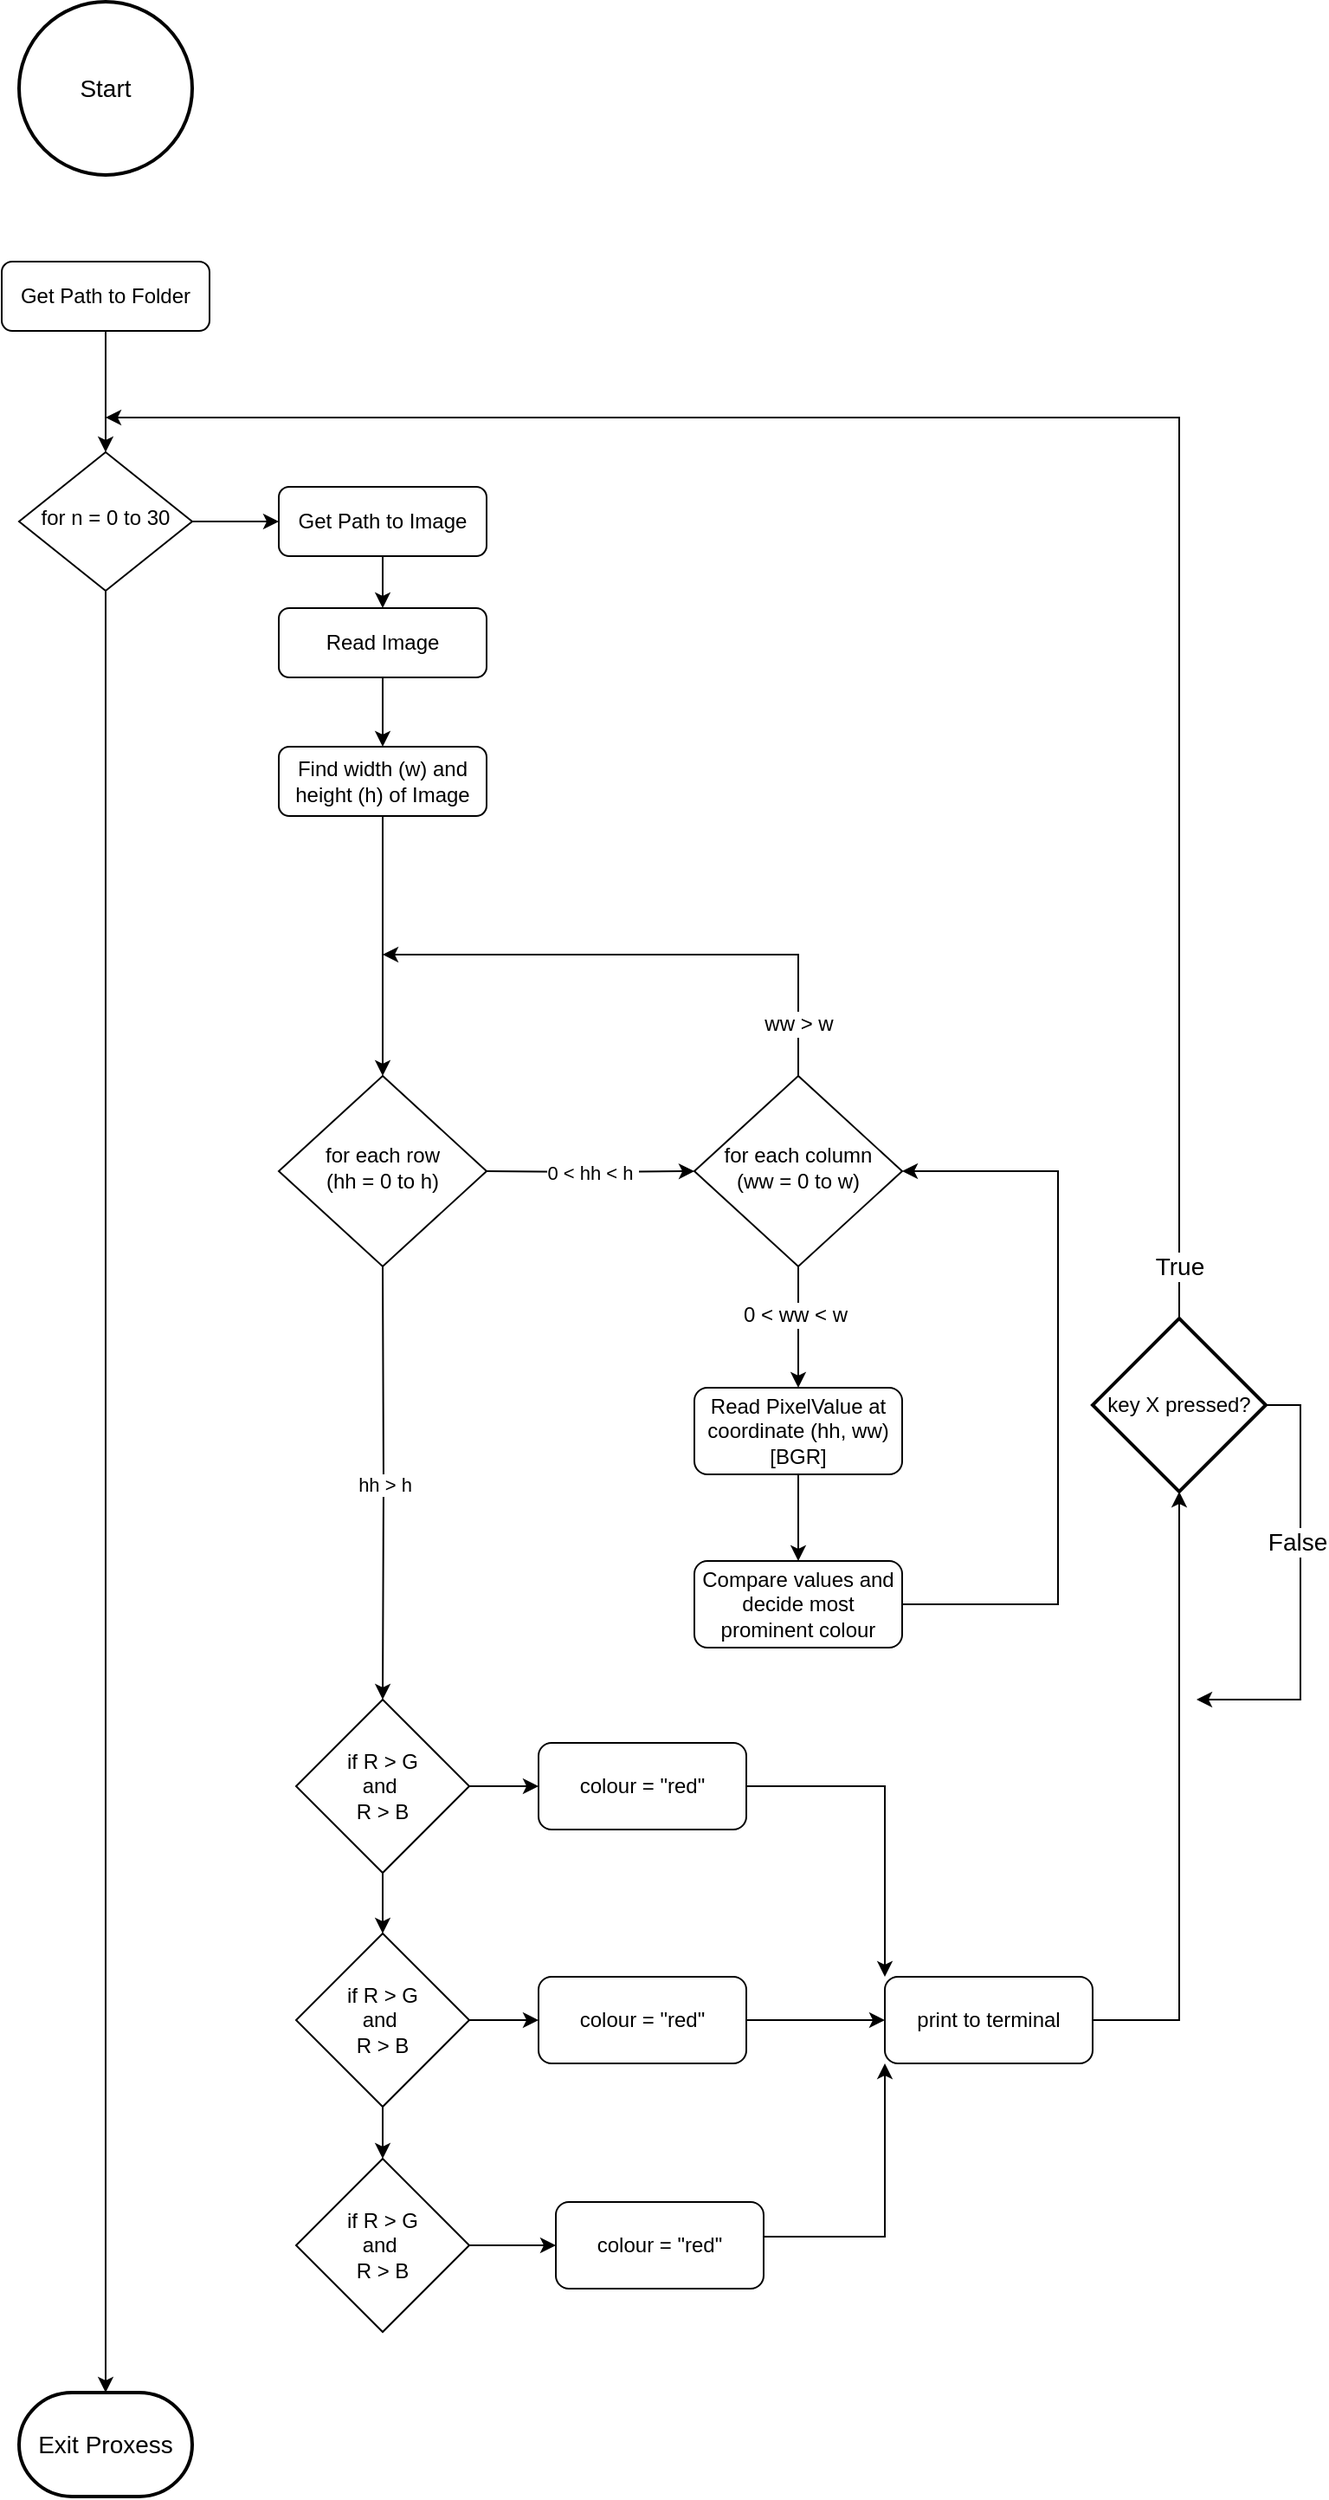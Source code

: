 <mxfile version="20.8.20" type="github">
  <diagram id="C5RBs43oDa-KdzZeNtuy" name="Page-1">
    <mxGraphModel dx="2868" dy="2761" grid="1" gridSize="10" guides="1" tooltips="1" connect="1" arrows="1" fold="1" page="1" pageScale="1" pageWidth="827" pageHeight="1169" math="0" shadow="0">
      <root>
        <mxCell id="WIyWlLk6GJQsqaUBKTNV-0" />
        <mxCell id="WIyWlLk6GJQsqaUBKTNV-1" parent="WIyWlLk6GJQsqaUBKTNV-0" />
        <mxCell id="YesEiogPMr3verc6b-B8-19" style="edgeStyle=orthogonalEdgeStyle;rounded=0;orthogonalLoop=1;jettySize=auto;html=1;exitX=0.5;exitY=1;exitDx=0;exitDy=0;entryX=0.5;entryY=0;entryDx=0;entryDy=0;fontSize=12;" edge="1" parent="WIyWlLk6GJQsqaUBKTNV-1" source="WIyWlLk6GJQsqaUBKTNV-3" target="YesEiogPMr3verc6b-B8-17">
          <mxGeometry relative="1" as="geometry" />
        </mxCell>
        <mxCell id="WIyWlLk6GJQsqaUBKTNV-3" value="Read Image" style="rounded=1;whiteSpace=wrap;html=1;fontSize=12;glass=0;strokeWidth=1;shadow=0;" parent="WIyWlLk6GJQsqaUBKTNV-1" vertex="1">
          <mxGeometry x="280" y="50" width="120" height="40" as="geometry" />
        </mxCell>
        <mxCell id="YesEiogPMr3verc6b-B8-10" value="0 &amp;lt; hh &amp;lt; h&amp;nbsp;" style="edgeStyle=orthogonalEdgeStyle;rounded=0;orthogonalLoop=1;jettySize=auto;html=1;exitX=1;exitY=0.5;exitDx=0;exitDy=0;entryX=0;entryY=0.5;entryDx=0;entryDy=0;" edge="1" parent="WIyWlLk6GJQsqaUBKTNV-1" target="YesEiogPMr3verc6b-B8-9">
          <mxGeometry relative="1" as="geometry">
            <mxPoint x="400" y="375" as="sourcePoint" />
            <mxPoint x="470" y="375" as="targetPoint" />
          </mxGeometry>
        </mxCell>
        <mxCell id="YesEiogPMr3verc6b-B8-11" value="hh &amp;gt; h" style="edgeStyle=orthogonalEdgeStyle;rounded=0;orthogonalLoop=1;jettySize=auto;html=1;exitX=0.5;exitY=1;exitDx=0;exitDy=0;entryX=0.5;entryY=0;entryDx=0;entryDy=0;" edge="1" parent="WIyWlLk6GJQsqaUBKTNV-1" target="YesEiogPMr3verc6b-B8-27">
          <mxGeometry relative="1" as="geometry">
            <mxPoint x="340" y="510" as="targetPoint" />
            <mxPoint x="340" y="430" as="sourcePoint" />
            <Array as="points" />
          </mxGeometry>
        </mxCell>
        <mxCell id="WIyWlLk6GJQsqaUBKTNV-6" value="for each row &lt;br&gt;(hh = 0 to h)" style="rhombus;whiteSpace=wrap;html=1;shadow=0;fontFamily=Helvetica;fontSize=12;align=center;strokeWidth=1;spacing=6;spacingTop=-4;" parent="WIyWlLk6GJQsqaUBKTNV-1" vertex="1">
          <mxGeometry x="280" y="320" width="120" height="110" as="geometry" />
        </mxCell>
        <mxCell id="YesEiogPMr3verc6b-B8-2" style="edgeStyle=orthogonalEdgeStyle;rounded=0;orthogonalLoop=1;jettySize=auto;html=1;exitX=0.5;exitY=0;exitDx=0;exitDy=0;" edge="1" parent="WIyWlLk6GJQsqaUBKTNV-1" source="YesEiogPMr3verc6b-B8-9">
          <mxGeometry relative="1" as="geometry">
            <mxPoint x="340" y="250" as="targetPoint" />
            <mxPoint x="500" y="340" as="sourcePoint" />
            <Array as="points">
              <mxPoint x="580" y="250" />
              <mxPoint x="340" y="250" />
            </Array>
          </mxGeometry>
        </mxCell>
        <mxCell id="YesEiogPMr3verc6b-B8-16" value="ww &amp;gt; w" style="edgeLabel;html=1;align=center;verticalAlign=middle;resizable=0;points=[];fontSize=12;" vertex="1" connectable="0" parent="YesEiogPMr3verc6b-B8-2">
          <mxGeometry x="-0.373" y="4" relative="1" as="geometry">
            <mxPoint x="27" y="36" as="offset" />
          </mxGeometry>
        </mxCell>
        <mxCell id="YesEiogPMr3verc6b-B8-8" style="edgeStyle=orthogonalEdgeStyle;rounded=0;orthogonalLoop=1;jettySize=auto;html=1;exitX=0.5;exitY=1;exitDx=0;exitDy=0;entryX=0.5;entryY=0;entryDx=0;entryDy=0;" edge="1" parent="WIyWlLk6GJQsqaUBKTNV-1" source="YesEiogPMr3verc6b-B8-0" target="YesEiogPMr3verc6b-B8-3">
          <mxGeometry relative="1" as="geometry" />
        </mxCell>
        <mxCell id="YesEiogPMr3verc6b-B8-0" value="Get Path to Folder" style="rounded=1;whiteSpace=wrap;html=1;fontSize=12;glass=0;strokeWidth=1;shadow=0;" vertex="1" parent="WIyWlLk6GJQsqaUBKTNV-1">
          <mxGeometry x="120" y="-150" width="120" height="40" as="geometry" />
        </mxCell>
        <mxCell id="YesEiogPMr3verc6b-B8-47" style="edgeStyle=orthogonalEdgeStyle;rounded=0;orthogonalLoop=1;jettySize=auto;html=1;exitX=1;exitY=0.5;exitDx=0;exitDy=0;entryX=0;entryY=0.5;entryDx=0;entryDy=0;fontSize=12;" edge="1" parent="WIyWlLk6GJQsqaUBKTNV-1" source="YesEiogPMr3verc6b-B8-3" target="YesEiogPMr3verc6b-B8-4">
          <mxGeometry relative="1" as="geometry" />
        </mxCell>
        <mxCell id="YesEiogPMr3verc6b-B8-62" style="edgeStyle=orthogonalEdgeStyle;rounded=0;orthogonalLoop=1;jettySize=auto;html=1;exitX=0.5;exitY=1;exitDx=0;exitDy=0;entryX=0.5;entryY=0;entryDx=0;entryDy=0;entryPerimeter=0;fontSize=12;" edge="1" parent="WIyWlLk6GJQsqaUBKTNV-1" source="YesEiogPMr3verc6b-B8-3" target="YesEiogPMr3verc6b-B8-61">
          <mxGeometry relative="1" as="geometry" />
        </mxCell>
        <mxCell id="YesEiogPMr3verc6b-B8-3" value="for n = 0 to 30" style="rhombus;whiteSpace=wrap;html=1;shadow=0;fontFamily=Helvetica;fontSize=12;align=center;strokeWidth=1;spacing=6;spacingTop=-4;" vertex="1" parent="WIyWlLk6GJQsqaUBKTNV-1">
          <mxGeometry x="130" y="-40" width="100" height="80" as="geometry" />
        </mxCell>
        <mxCell id="YesEiogPMr3verc6b-B8-6" style="edgeStyle=orthogonalEdgeStyle;rounded=0;orthogonalLoop=1;jettySize=auto;html=1;exitX=0.5;exitY=1;exitDx=0;exitDy=0;" edge="1" parent="WIyWlLk6GJQsqaUBKTNV-1" source="YesEiogPMr3verc6b-B8-4" target="WIyWlLk6GJQsqaUBKTNV-3">
          <mxGeometry relative="1" as="geometry" />
        </mxCell>
        <mxCell id="YesEiogPMr3verc6b-B8-4" value="Get Path to Image" style="rounded=1;whiteSpace=wrap;html=1;fontSize=12;glass=0;strokeWidth=1;shadow=0;" vertex="1" parent="WIyWlLk6GJQsqaUBKTNV-1">
          <mxGeometry x="280" y="-20" width="120" height="40" as="geometry" />
        </mxCell>
        <mxCell id="YesEiogPMr3verc6b-B8-22" style="edgeStyle=orthogonalEdgeStyle;rounded=0;orthogonalLoop=1;jettySize=auto;html=1;exitX=0.5;exitY=1;exitDx=0;exitDy=0;entryX=0.5;entryY=0;entryDx=0;entryDy=0;fontSize=12;" edge="1" parent="WIyWlLk6GJQsqaUBKTNV-1" source="YesEiogPMr3verc6b-B8-9" target="YesEiogPMr3verc6b-B8-13">
          <mxGeometry relative="1" as="geometry">
            <mxPoint x="530" y="430" as="sourcePoint" />
            <Array as="points" />
          </mxGeometry>
        </mxCell>
        <mxCell id="YesEiogPMr3verc6b-B8-23" value="0 &amp;lt; ww &amp;lt; w" style="edgeLabel;html=1;align=center;verticalAlign=middle;resizable=0;points=[];fontSize=12;" vertex="1" connectable="0" parent="YesEiogPMr3verc6b-B8-22">
          <mxGeometry x="-0.203" y="-2" relative="1" as="geometry">
            <mxPoint as="offset" />
          </mxGeometry>
        </mxCell>
        <mxCell id="YesEiogPMr3verc6b-B8-9" value="&lt;font style=&quot;font-size: 12px;&quot;&gt;for each column&lt;br&gt;(ww = 0 to w)&lt;/font&gt;" style="rhombus;whiteSpace=wrap;html=1;shadow=0;fontFamily=Helvetica;fontSize=12;align=center;strokeWidth=1;spacing=6;spacingTop=-4;" vertex="1" parent="WIyWlLk6GJQsqaUBKTNV-1">
          <mxGeometry x="520" y="320" width="120" height="110" as="geometry" />
        </mxCell>
        <mxCell id="YesEiogPMr3verc6b-B8-12" style="edgeStyle=orthogonalEdgeStyle;rounded=0;orthogonalLoop=1;jettySize=auto;html=1;exitX=0.5;exitY=1;exitDx=0;exitDy=0;" edge="1" parent="WIyWlLk6GJQsqaUBKTNV-1">
          <mxGeometry relative="1" as="geometry">
            <mxPoint x="530" y="430" as="sourcePoint" />
            <mxPoint x="530" y="430" as="targetPoint" />
          </mxGeometry>
        </mxCell>
        <mxCell id="YesEiogPMr3verc6b-B8-25" style="edgeStyle=orthogonalEdgeStyle;rounded=0;orthogonalLoop=1;jettySize=auto;html=1;exitX=0.5;exitY=1;exitDx=0;exitDy=0;entryX=0.5;entryY=0;entryDx=0;entryDy=0;fontSize=12;" edge="1" parent="WIyWlLk6GJQsqaUBKTNV-1" source="YesEiogPMr3verc6b-B8-13" target="YesEiogPMr3verc6b-B8-24">
          <mxGeometry relative="1" as="geometry" />
        </mxCell>
        <mxCell id="YesEiogPMr3verc6b-B8-13" value="Read PixelValue at coordinate (hh, ww)&lt;br&gt;[BGR]" style="rounded=1;whiteSpace=wrap;html=1;fontSize=12;glass=0;strokeWidth=1;shadow=0;" vertex="1" parent="WIyWlLk6GJQsqaUBKTNV-1">
          <mxGeometry x="520" y="500" width="120" height="50" as="geometry" />
        </mxCell>
        <mxCell id="YesEiogPMr3verc6b-B8-20" style="edgeStyle=orthogonalEdgeStyle;rounded=0;orthogonalLoop=1;jettySize=auto;html=1;exitX=0.5;exitY=1;exitDx=0;exitDy=0;entryX=0.5;entryY=0;entryDx=0;entryDy=0;fontSize=12;" edge="1" parent="WIyWlLk6GJQsqaUBKTNV-1" source="YesEiogPMr3verc6b-B8-17" target="WIyWlLk6GJQsqaUBKTNV-6">
          <mxGeometry relative="1" as="geometry" />
        </mxCell>
        <mxCell id="YesEiogPMr3verc6b-B8-17" value="Find width (w) and height (h) of Image" style="rounded=1;whiteSpace=wrap;html=1;fontSize=12;glass=0;strokeWidth=1;shadow=0;" vertex="1" parent="WIyWlLk6GJQsqaUBKTNV-1">
          <mxGeometry x="280" y="130" width="120" height="40" as="geometry" />
        </mxCell>
        <mxCell id="YesEiogPMr3verc6b-B8-26" style="edgeStyle=orthogonalEdgeStyle;rounded=0;orthogonalLoop=1;jettySize=auto;html=1;exitX=1;exitY=0.5;exitDx=0;exitDy=0;entryX=1;entryY=0.5;entryDx=0;entryDy=0;fontSize=12;" edge="1" parent="WIyWlLk6GJQsqaUBKTNV-1" source="YesEiogPMr3verc6b-B8-24" target="YesEiogPMr3verc6b-B8-9">
          <mxGeometry relative="1" as="geometry">
            <Array as="points">
              <mxPoint x="730" y="625" />
              <mxPoint x="730" y="375" />
            </Array>
          </mxGeometry>
        </mxCell>
        <mxCell id="YesEiogPMr3verc6b-B8-24" value="Compare values and decide most prominent colour" style="rounded=1;whiteSpace=wrap;html=1;fontSize=12;glass=0;strokeWidth=1;shadow=0;" vertex="1" parent="WIyWlLk6GJQsqaUBKTNV-1">
          <mxGeometry x="520" y="600" width="120" height="50" as="geometry" />
        </mxCell>
        <mxCell id="YesEiogPMr3verc6b-B8-31" style="edgeStyle=orthogonalEdgeStyle;rounded=0;orthogonalLoop=1;jettySize=auto;html=1;exitX=1;exitY=0.5;exitDx=0;exitDy=0;entryX=0;entryY=0.5;entryDx=0;entryDy=0;fontSize=12;" edge="1" parent="WIyWlLk6GJQsqaUBKTNV-1" source="YesEiogPMr3verc6b-B8-27" target="YesEiogPMr3verc6b-B8-30">
          <mxGeometry relative="1" as="geometry" />
        </mxCell>
        <mxCell id="YesEiogPMr3verc6b-B8-32" style="edgeStyle=orthogonalEdgeStyle;rounded=0;orthogonalLoop=1;jettySize=auto;html=1;exitX=0.5;exitY=1;exitDx=0;exitDy=0;entryX=0.5;entryY=0;entryDx=0;entryDy=0;fontSize=12;" edge="1" parent="WIyWlLk6GJQsqaUBKTNV-1" source="YesEiogPMr3verc6b-B8-27" target="YesEiogPMr3verc6b-B8-28">
          <mxGeometry relative="1" as="geometry" />
        </mxCell>
        <mxCell id="YesEiogPMr3verc6b-B8-27" value="if R &amp;gt; G&lt;br&gt;and&amp;nbsp;&lt;br&gt;R &amp;gt; B" style="rhombus;whiteSpace=wrap;html=1;fontSize=12;" vertex="1" parent="WIyWlLk6GJQsqaUBKTNV-1">
          <mxGeometry x="290" y="680" width="100" height="100" as="geometry" />
        </mxCell>
        <mxCell id="YesEiogPMr3verc6b-B8-34" style="edgeStyle=orthogonalEdgeStyle;rounded=0;orthogonalLoop=1;jettySize=auto;html=1;exitX=1;exitY=0.5;exitDx=0;exitDy=0;entryX=0;entryY=0.5;entryDx=0;entryDy=0;fontSize=12;" edge="1" parent="WIyWlLk6GJQsqaUBKTNV-1" source="YesEiogPMr3verc6b-B8-28" target="YesEiogPMr3verc6b-B8-33">
          <mxGeometry relative="1" as="geometry" />
        </mxCell>
        <mxCell id="YesEiogPMr3verc6b-B8-48" style="edgeStyle=orthogonalEdgeStyle;rounded=0;orthogonalLoop=1;jettySize=auto;html=1;exitX=0.5;exitY=1;exitDx=0;exitDy=0;entryX=0.5;entryY=0;entryDx=0;entryDy=0;fontSize=12;" edge="1" parent="WIyWlLk6GJQsqaUBKTNV-1" source="YesEiogPMr3verc6b-B8-28" target="YesEiogPMr3verc6b-B8-29">
          <mxGeometry relative="1" as="geometry" />
        </mxCell>
        <mxCell id="YesEiogPMr3verc6b-B8-28" value="if R &amp;gt; G&lt;br&gt;and&amp;nbsp;&lt;br&gt;R &amp;gt; B" style="rhombus;whiteSpace=wrap;html=1;fontSize=12;" vertex="1" parent="WIyWlLk6GJQsqaUBKTNV-1">
          <mxGeometry x="290" y="815" width="100" height="100" as="geometry" />
        </mxCell>
        <mxCell id="YesEiogPMr3verc6b-B8-41" style="edgeStyle=orthogonalEdgeStyle;rounded=0;orthogonalLoop=1;jettySize=auto;html=1;exitX=1;exitY=0.5;exitDx=0;exitDy=0;fontSize=12;" edge="1" parent="WIyWlLk6GJQsqaUBKTNV-1" source="YesEiogPMr3verc6b-B8-29" target="YesEiogPMr3verc6b-B8-40">
          <mxGeometry relative="1" as="geometry">
            <mxPoint x="390" y="970" as="sourcePoint" />
          </mxGeometry>
        </mxCell>
        <mxCell id="YesEiogPMr3verc6b-B8-29" value="if R &amp;gt; G&lt;br&gt;and&amp;nbsp;&lt;br&gt;R &amp;gt; B" style="rhombus;whiteSpace=wrap;html=1;fontSize=12;" vertex="1" parent="WIyWlLk6GJQsqaUBKTNV-1">
          <mxGeometry x="290" y="945" width="100" height="100" as="geometry" />
        </mxCell>
        <mxCell id="YesEiogPMr3verc6b-B8-35" style="edgeStyle=orthogonalEdgeStyle;rounded=0;orthogonalLoop=1;jettySize=auto;html=1;exitX=1;exitY=0.5;exitDx=0;exitDy=0;fontSize=12;entryX=0;entryY=0;entryDx=0;entryDy=0;" edge="1" parent="WIyWlLk6GJQsqaUBKTNV-1" source="YesEiogPMr3verc6b-B8-30" target="YesEiogPMr3verc6b-B8-37">
          <mxGeometry relative="1" as="geometry">
            <mxPoint x="760" y="1110.0" as="targetPoint" />
            <Array as="points">
              <mxPoint x="630" y="730" />
            </Array>
          </mxGeometry>
        </mxCell>
        <mxCell id="YesEiogPMr3verc6b-B8-30" value="colour = &quot;red&quot;" style="rounded=1;whiteSpace=wrap;html=1;fontSize=12;glass=0;strokeWidth=1;shadow=0;" vertex="1" parent="WIyWlLk6GJQsqaUBKTNV-1">
          <mxGeometry x="430" y="705" width="120" height="50" as="geometry" />
        </mxCell>
        <mxCell id="YesEiogPMr3verc6b-B8-65" style="edgeStyle=orthogonalEdgeStyle;rounded=0;orthogonalLoop=1;jettySize=auto;html=1;exitX=1;exitY=0.5;exitDx=0;exitDy=0;entryX=0;entryY=0.5;entryDx=0;entryDy=0;fontSize=14;" edge="1" parent="WIyWlLk6GJQsqaUBKTNV-1" source="YesEiogPMr3verc6b-B8-33" target="YesEiogPMr3verc6b-B8-37">
          <mxGeometry relative="1" as="geometry" />
        </mxCell>
        <mxCell id="YesEiogPMr3verc6b-B8-33" value="colour = &quot;red&quot;" style="rounded=1;whiteSpace=wrap;html=1;fontSize=12;glass=0;strokeWidth=1;shadow=0;" vertex="1" parent="WIyWlLk6GJQsqaUBKTNV-1">
          <mxGeometry x="430" y="840" width="120" height="50" as="geometry" />
        </mxCell>
        <mxCell id="YesEiogPMr3verc6b-B8-66" style="edgeStyle=orthogonalEdgeStyle;rounded=0;orthogonalLoop=1;jettySize=auto;html=1;exitX=1;exitY=0.5;exitDx=0;exitDy=0;entryX=0.5;entryY=1;entryDx=0;entryDy=0;entryPerimeter=0;fontSize=14;" edge="1" parent="WIyWlLk6GJQsqaUBKTNV-1" source="YesEiogPMr3verc6b-B8-37" target="YesEiogPMr3verc6b-B8-52">
          <mxGeometry relative="1" as="geometry" />
        </mxCell>
        <mxCell id="YesEiogPMr3verc6b-B8-37" value="print to terminal" style="rounded=1;whiteSpace=wrap;html=1;fontSize=12;glass=0;strokeWidth=1;shadow=0;" vertex="1" parent="WIyWlLk6GJQsqaUBKTNV-1">
          <mxGeometry x="630" y="840" width="120" height="50" as="geometry" />
        </mxCell>
        <mxCell id="YesEiogPMr3verc6b-B8-42" style="edgeStyle=orthogonalEdgeStyle;rounded=0;orthogonalLoop=1;jettySize=auto;html=1;exitX=1;exitY=0.5;exitDx=0;exitDy=0;entryX=0;entryY=1;entryDx=0;entryDy=0;fontSize=12;" edge="1" parent="WIyWlLk6GJQsqaUBKTNV-1" source="YesEiogPMr3verc6b-B8-40" target="YesEiogPMr3verc6b-B8-37">
          <mxGeometry relative="1" as="geometry">
            <Array as="points">
              <mxPoint x="560" y="990" />
              <mxPoint x="630" y="990" />
            </Array>
          </mxGeometry>
        </mxCell>
        <mxCell id="YesEiogPMr3verc6b-B8-40" value="colour = &quot;red&quot;" style="rounded=1;whiteSpace=wrap;html=1;fontSize=12;glass=0;strokeWidth=1;shadow=0;" vertex="1" parent="WIyWlLk6GJQsqaUBKTNV-1">
          <mxGeometry x="440" y="970" width="120" height="50" as="geometry" />
        </mxCell>
        <mxCell id="YesEiogPMr3verc6b-B8-58" style="edgeStyle=orthogonalEdgeStyle;rounded=0;orthogonalLoop=1;jettySize=auto;html=1;exitX=0.5;exitY=0;exitDx=0;exitDy=0;exitPerimeter=0;fontSize=12;" edge="1" parent="WIyWlLk6GJQsqaUBKTNV-1" source="YesEiogPMr3verc6b-B8-52">
          <mxGeometry relative="1" as="geometry">
            <mxPoint x="180" y="-60" as="targetPoint" />
            <Array as="points">
              <mxPoint x="800" y="-60" />
            </Array>
          </mxGeometry>
        </mxCell>
        <mxCell id="YesEiogPMr3verc6b-B8-64" value="True" style="edgeLabel;html=1;align=center;verticalAlign=middle;resizable=0;points=[];fontSize=14;" vertex="1" connectable="0" parent="YesEiogPMr3verc6b-B8-58">
          <mxGeometry x="-0.893" y="-4" relative="1" as="geometry">
            <mxPoint x="-4" y="31" as="offset" />
          </mxGeometry>
        </mxCell>
        <mxCell id="YesEiogPMr3verc6b-B8-67" style="edgeStyle=orthogonalEdgeStyle;rounded=0;orthogonalLoop=1;jettySize=auto;html=1;exitX=1;exitY=0.5;exitDx=0;exitDy=0;exitPerimeter=0;fontSize=14;" edge="1" parent="WIyWlLk6GJQsqaUBKTNV-1" source="YesEiogPMr3verc6b-B8-52">
          <mxGeometry relative="1" as="geometry">
            <mxPoint x="810" y="680" as="targetPoint" />
            <Array as="points">
              <mxPoint x="870" y="510" />
              <mxPoint x="870" y="680" />
            </Array>
          </mxGeometry>
        </mxCell>
        <mxCell id="YesEiogPMr3verc6b-B8-69" value="False" style="edgeLabel;html=1;align=center;verticalAlign=middle;resizable=0;points=[];fontSize=14;" vertex="1" connectable="0" parent="YesEiogPMr3verc6b-B8-67">
          <mxGeometry x="-0.542" y="-2" relative="1" as="geometry">
            <mxPoint y="42" as="offset" />
          </mxGeometry>
        </mxCell>
        <mxCell id="YesEiogPMr3verc6b-B8-52" value="key X pressed?" style="strokeWidth=2;html=1;shape=mxgraph.flowchart.decision;whiteSpace=wrap;fontSize=12;" vertex="1" parent="WIyWlLk6GJQsqaUBKTNV-1">
          <mxGeometry x="750" y="460" width="100" height="100" as="geometry" />
        </mxCell>
        <mxCell id="YesEiogPMr3verc6b-B8-61" value="Exit Proxess" style="strokeWidth=2;html=1;shape=mxgraph.flowchart.terminator;whiteSpace=wrap;fontSize=14;" vertex="1" parent="WIyWlLk6GJQsqaUBKTNV-1">
          <mxGeometry x="130" y="1080" width="100" height="60" as="geometry" />
        </mxCell>
        <mxCell id="YesEiogPMr3verc6b-B8-63" value="Start" style="strokeWidth=2;html=1;shape=mxgraph.flowchart.start_2;whiteSpace=wrap;fontSize=14;" vertex="1" parent="WIyWlLk6GJQsqaUBKTNV-1">
          <mxGeometry x="130" y="-300" width="100" height="100" as="geometry" />
        </mxCell>
      </root>
    </mxGraphModel>
  </diagram>
</mxfile>
